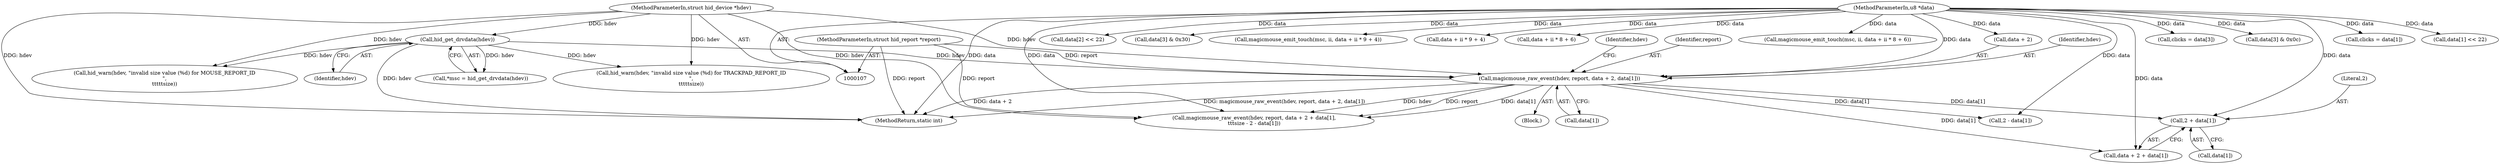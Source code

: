 digraph "0_linux_c54def7bd64d7c0b6993336abcffb8444795bf38@array" {
"1000322" [label="(Call,2 + data[1])"];
"1000308" [label="(Call,magicmouse_raw_event(hdev, report, data + 2, data[1]))"];
"1000116" [label="(Call,hid_get_drvdata(hdev))"];
"1000108" [label="(MethodParameterIn,struct hid_device *hdev)"];
"1000109" [label="(MethodParameterIn,struct hid_report *report)"];
"1000110" [label="(MethodParameterIn,u8 *data)"];
"1000142" [label="(Block,)"];
"1000190" [label="(Call,magicmouse_emit_touch(msc, ii, data + ii * 9 + 4))"];
"1000309" [label="(Identifier,hdev)"];
"1000110" [label="(MethodParameterIn,u8 *data)"];
"1000193" [label="(Call,data + ii * 9 + 4)"];
"1000117" [label="(Identifier,hdev)"];
"1000318" [label="(Identifier,hdev)"];
"1000256" [label="(Call,data + ii * 8 + 6)"];
"1000109" [label="(MethodParameterIn,struct hid_report *report)"];
"1000253" [label="(Call,magicmouse_emit_touch(msc, ii, data + ii * 8 + 6))"];
"1000320" [label="(Call,data + 2 + data[1])"];
"1000301" [label="(Call,clicks = data[3])"];
"1000322" [label="(Call,2 + data[1])"];
"1000311" [label="(Call,data + 2)"];
"1000108" [label="(MethodParameterIn,struct hid_device *hdev)"];
"1000170" [label="(Call,hid_warn(hdev, \"invalid size value (%d) for TRACKPAD_REPORT_ID\n\",\n\t\t\t\t\tsize))"];
"1000233" [label="(Call,hid_warn(hdev, \"invalid size value (%d) for MOUSE_REPORT_ID\n\",\n\t\t\t\t\tsize))"];
"1000270" [label="(Call,data[3] & 0x0c)"];
"1000323" [label="(Literal,2)"];
"1000317" [label="(Call,magicmouse_raw_event(hdev, report, data + 2 + data[1],\n\t\t\tsize - 2 - data[1]))"];
"1000200" [label="(Call,clicks = data[1])"];
"1000308" [label="(Call,magicmouse_raw_event(hdev, report, data + 2, data[1]))"];
"1000324" [label="(Call,data[1])"];
"1000276" [label="(Call,data[1] << 22)"];
"1000295" [label="(Call,data[2] << 22)"];
"1000116" [label="(Call,hid_get_drvdata(hdev))"];
"1000289" [label="(Call,data[3] & 0x30)"];
"1000329" [label="(Call,2 - data[1])"];
"1000310" [label="(Identifier,report)"];
"1000114" [label="(Call,*msc = hid_get_drvdata(hdev))"];
"1000375" [label="(MethodReturn,static int)"];
"1000314" [label="(Call,data[1])"];
"1000322" -> "1000320"  [label="AST: "];
"1000322" -> "1000324"  [label="CFG: "];
"1000323" -> "1000322"  [label="AST: "];
"1000324" -> "1000322"  [label="AST: "];
"1000320" -> "1000322"  [label="CFG: "];
"1000308" -> "1000322"  [label="DDG: data[1]"];
"1000110" -> "1000322"  [label="DDG: data"];
"1000308" -> "1000142"  [label="AST: "];
"1000308" -> "1000314"  [label="CFG: "];
"1000309" -> "1000308"  [label="AST: "];
"1000310" -> "1000308"  [label="AST: "];
"1000311" -> "1000308"  [label="AST: "];
"1000314" -> "1000308"  [label="AST: "];
"1000318" -> "1000308"  [label="CFG: "];
"1000308" -> "1000375"  [label="DDG: data + 2"];
"1000308" -> "1000375"  [label="DDG: magicmouse_raw_event(hdev, report, data + 2, data[1])"];
"1000116" -> "1000308"  [label="DDG: hdev"];
"1000108" -> "1000308"  [label="DDG: hdev"];
"1000109" -> "1000308"  [label="DDG: report"];
"1000110" -> "1000308"  [label="DDG: data"];
"1000308" -> "1000317"  [label="DDG: hdev"];
"1000308" -> "1000317"  [label="DDG: report"];
"1000308" -> "1000317"  [label="DDG: data[1]"];
"1000308" -> "1000320"  [label="DDG: data[1]"];
"1000308" -> "1000329"  [label="DDG: data[1]"];
"1000116" -> "1000114"  [label="AST: "];
"1000116" -> "1000117"  [label="CFG: "];
"1000117" -> "1000116"  [label="AST: "];
"1000114" -> "1000116"  [label="CFG: "];
"1000116" -> "1000375"  [label="DDG: hdev"];
"1000116" -> "1000114"  [label="DDG: hdev"];
"1000108" -> "1000116"  [label="DDG: hdev"];
"1000116" -> "1000170"  [label="DDG: hdev"];
"1000116" -> "1000233"  [label="DDG: hdev"];
"1000108" -> "1000107"  [label="AST: "];
"1000108" -> "1000375"  [label="DDG: hdev"];
"1000108" -> "1000170"  [label="DDG: hdev"];
"1000108" -> "1000233"  [label="DDG: hdev"];
"1000108" -> "1000317"  [label="DDG: hdev"];
"1000109" -> "1000107"  [label="AST: "];
"1000109" -> "1000375"  [label="DDG: report"];
"1000109" -> "1000317"  [label="DDG: report"];
"1000110" -> "1000107"  [label="AST: "];
"1000110" -> "1000375"  [label="DDG: data"];
"1000110" -> "1000190"  [label="DDG: data"];
"1000110" -> "1000193"  [label="DDG: data"];
"1000110" -> "1000200"  [label="DDG: data"];
"1000110" -> "1000253"  [label="DDG: data"];
"1000110" -> "1000256"  [label="DDG: data"];
"1000110" -> "1000270"  [label="DDG: data"];
"1000110" -> "1000276"  [label="DDG: data"];
"1000110" -> "1000289"  [label="DDG: data"];
"1000110" -> "1000295"  [label="DDG: data"];
"1000110" -> "1000301"  [label="DDG: data"];
"1000110" -> "1000311"  [label="DDG: data"];
"1000110" -> "1000317"  [label="DDG: data"];
"1000110" -> "1000320"  [label="DDG: data"];
"1000110" -> "1000329"  [label="DDG: data"];
}
